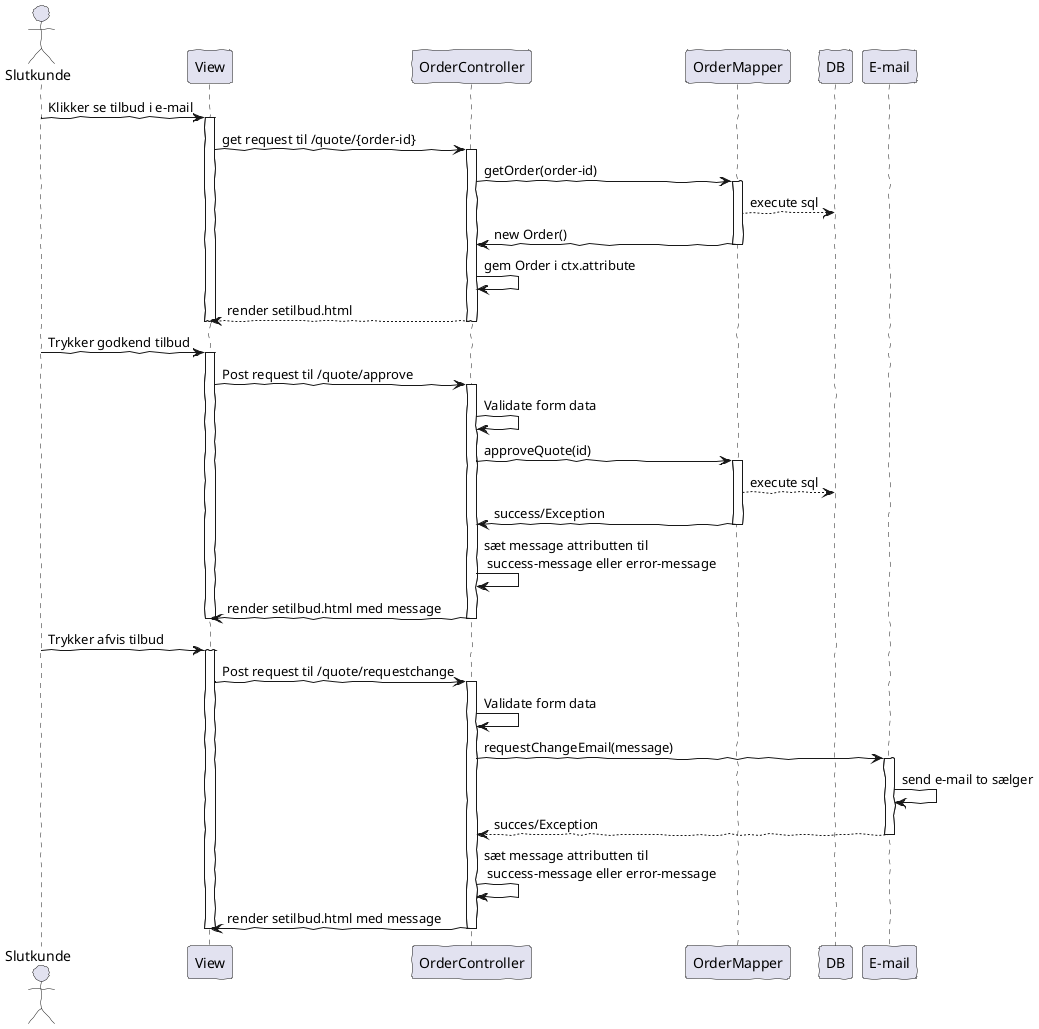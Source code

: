 @startuml
'https://plantuml.com/sequence-diagram
!pragma layout smetana
skinparam handwritten true

actor Slutkunde
participant View as V
participant "OrderController" as C
participant "OrderMapper" as M
participant DB
participant "E-mail" as E

Slutkunde -> V: Klikker se tilbud i e-mail
activate V
V -> C: get request til /quote/{order-id}
activate C
C -> M: getOrder(order-id)
activate M
M --> DB: execute sql
M -> C: new Order()
deactivate M
C -> C: gem Order i ctx.attribute
C --> V: render setilbud.html
deactivate C
deactivate V

Slutkunde -> V: Trykker godkend tilbud
activate V

V -> C: Post request til /quote/approve
activate C
C -> C: Validate form data
C -> M: approveQuote(id)
activate M
M --> DB: execute sql
M -> C: success/Exception
deactivate M
C -> C : sæt message attributten til\n success-message eller error-message
C -> V: render setilbud.html med message
deactivate C

deactivate V


Slutkunde -> V: Trykker afvis tilbud
activate V

V -> C: Post request til /quote/requestchange
activate C
C -> C: Validate form data
C -> E: requestChangeEmail(message)
activate E
E -> E: send e-mail to sælger
E --> C: succes/Exception
deactivate E
C -> C : sæt message attributten til\n success-message eller error-message
C -> V: render setilbud.html med message
deactivate C

deactivate V
@enduml